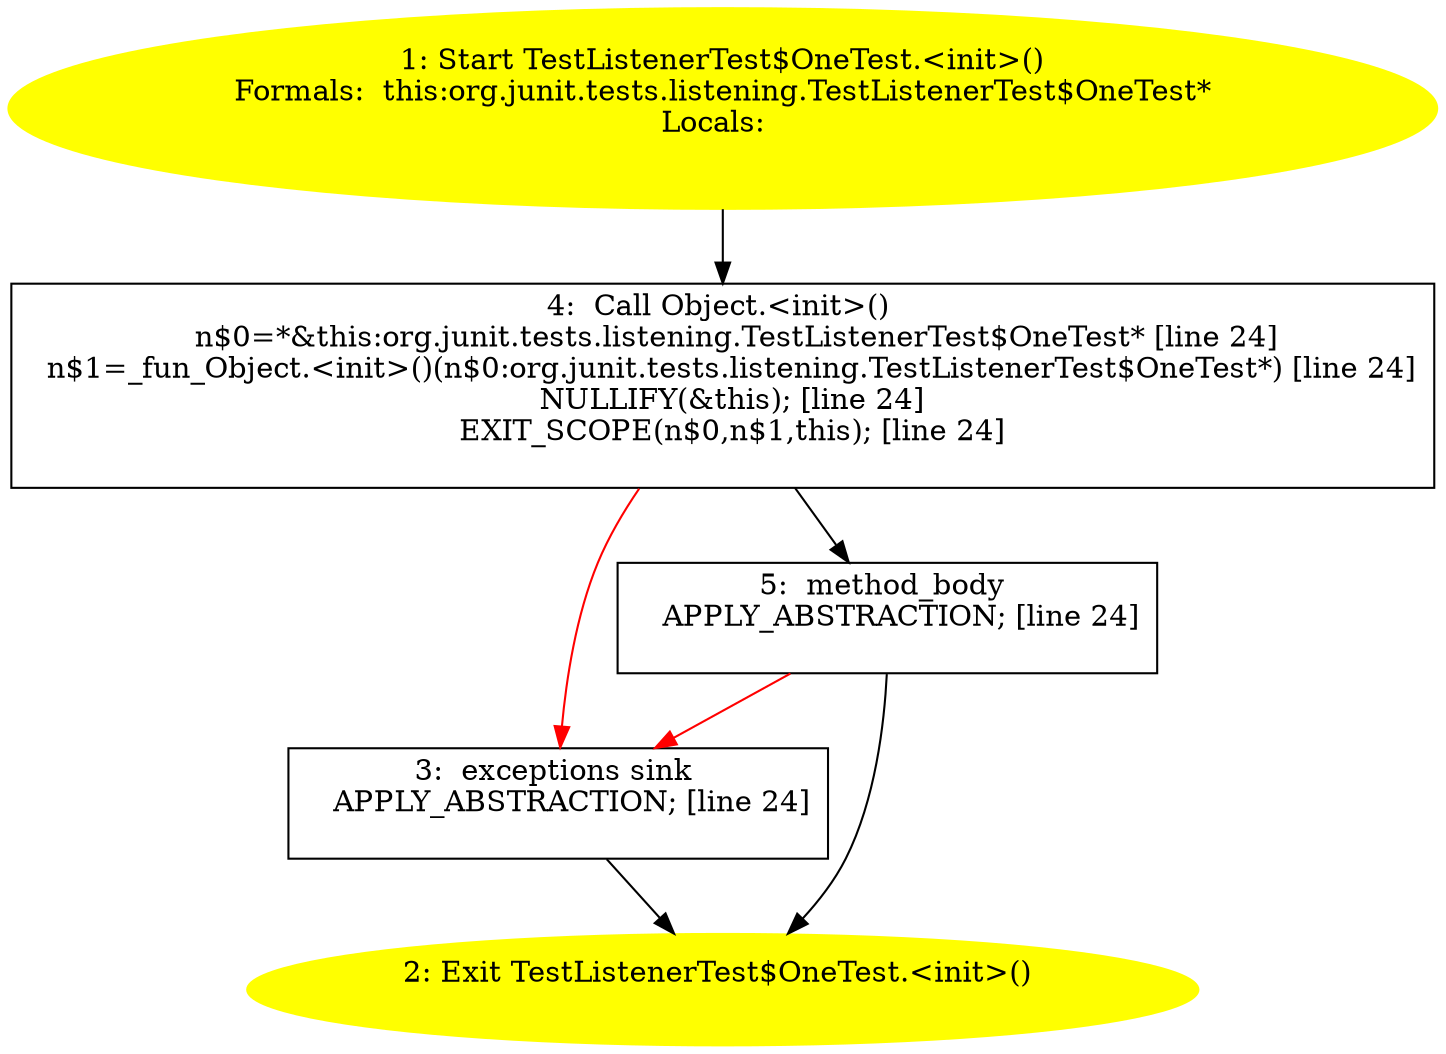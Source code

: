 /* @generated */
digraph cfg {
"org.junit.tests.listening.TestListenerTest$OneTest.<init>().9d12e8b25d00b69e026aae7eb0fddf9b_1" [label="1: Start TestListenerTest$OneTest.<init>()\nFormals:  this:org.junit.tests.listening.TestListenerTest$OneTest*\nLocals:  \n  " color=yellow style=filled]
	

	 "org.junit.tests.listening.TestListenerTest$OneTest.<init>().9d12e8b25d00b69e026aae7eb0fddf9b_1" -> "org.junit.tests.listening.TestListenerTest$OneTest.<init>().9d12e8b25d00b69e026aae7eb0fddf9b_4" ;
"org.junit.tests.listening.TestListenerTest$OneTest.<init>().9d12e8b25d00b69e026aae7eb0fddf9b_2" [label="2: Exit TestListenerTest$OneTest.<init>() \n  " color=yellow style=filled]
	

"org.junit.tests.listening.TestListenerTest$OneTest.<init>().9d12e8b25d00b69e026aae7eb0fddf9b_3" [label="3:  exceptions sink \n   APPLY_ABSTRACTION; [line 24]\n " shape="box"]
	

	 "org.junit.tests.listening.TestListenerTest$OneTest.<init>().9d12e8b25d00b69e026aae7eb0fddf9b_3" -> "org.junit.tests.listening.TestListenerTest$OneTest.<init>().9d12e8b25d00b69e026aae7eb0fddf9b_2" ;
"org.junit.tests.listening.TestListenerTest$OneTest.<init>().9d12e8b25d00b69e026aae7eb0fddf9b_4" [label="4:  Call Object.<init>() \n   n$0=*&this:org.junit.tests.listening.TestListenerTest$OneTest* [line 24]\n  n$1=_fun_Object.<init>()(n$0:org.junit.tests.listening.TestListenerTest$OneTest*) [line 24]\n  NULLIFY(&this); [line 24]\n  EXIT_SCOPE(n$0,n$1,this); [line 24]\n " shape="box"]
	

	 "org.junit.tests.listening.TestListenerTest$OneTest.<init>().9d12e8b25d00b69e026aae7eb0fddf9b_4" -> "org.junit.tests.listening.TestListenerTest$OneTest.<init>().9d12e8b25d00b69e026aae7eb0fddf9b_5" ;
	 "org.junit.tests.listening.TestListenerTest$OneTest.<init>().9d12e8b25d00b69e026aae7eb0fddf9b_4" -> "org.junit.tests.listening.TestListenerTest$OneTest.<init>().9d12e8b25d00b69e026aae7eb0fddf9b_3" [color="red" ];
"org.junit.tests.listening.TestListenerTest$OneTest.<init>().9d12e8b25d00b69e026aae7eb0fddf9b_5" [label="5:  method_body \n   APPLY_ABSTRACTION; [line 24]\n " shape="box"]
	

	 "org.junit.tests.listening.TestListenerTest$OneTest.<init>().9d12e8b25d00b69e026aae7eb0fddf9b_5" -> "org.junit.tests.listening.TestListenerTest$OneTest.<init>().9d12e8b25d00b69e026aae7eb0fddf9b_2" ;
	 "org.junit.tests.listening.TestListenerTest$OneTest.<init>().9d12e8b25d00b69e026aae7eb0fddf9b_5" -> "org.junit.tests.listening.TestListenerTest$OneTest.<init>().9d12e8b25d00b69e026aae7eb0fddf9b_3" [color="red" ];
}

